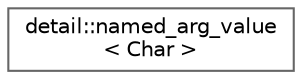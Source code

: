 digraph "类继承关系图"
{
 // LATEX_PDF_SIZE
  bgcolor="transparent";
  edge [fontname=Helvetica,fontsize=10,labelfontname=Helvetica,labelfontsize=10];
  node [fontname=Helvetica,fontsize=10,shape=box,height=0.2,width=0.4];
  rankdir="LR";
  Node0 [id="Node000000",label="detail::named_arg_value\l\< Char \>",height=0.2,width=0.4,color="grey40", fillcolor="white", style="filled",URL="$structdetail_1_1named__arg__value.html",tooltip=" "];
}
